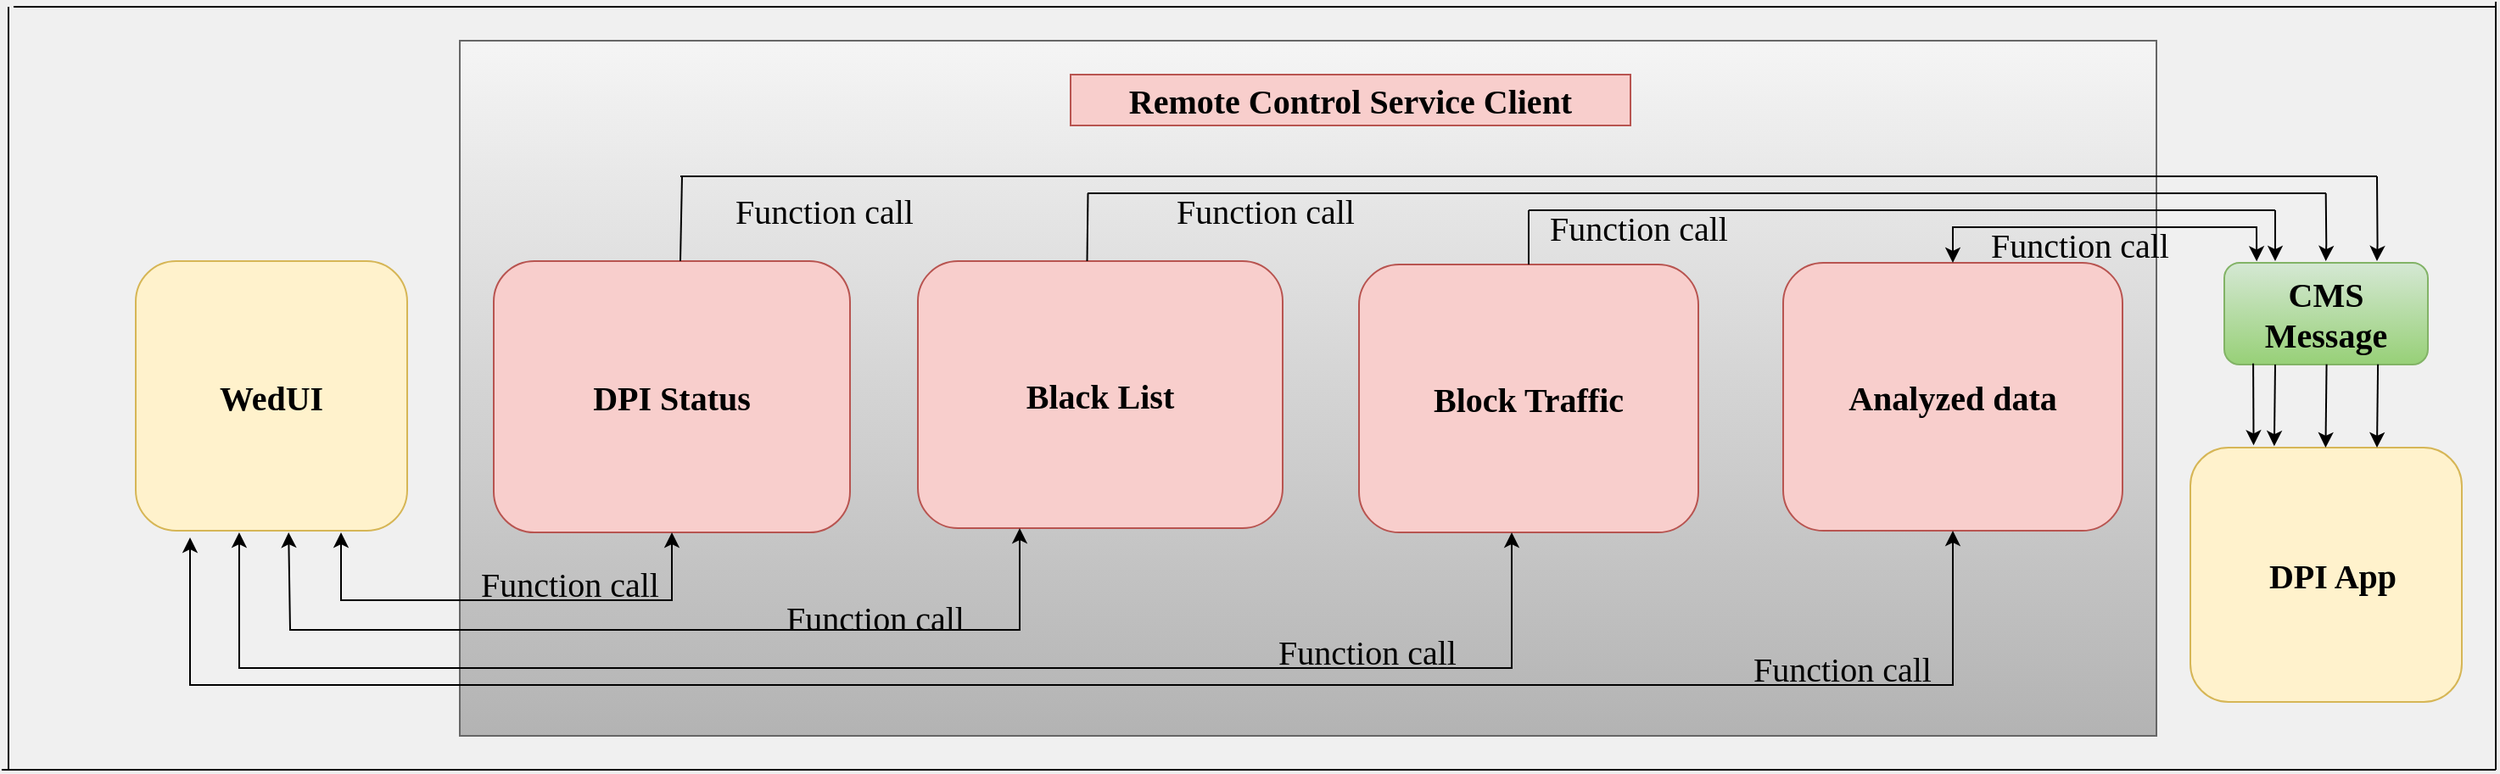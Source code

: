 <mxfile version="15.8.8" type="github">
  <diagram id="AZqq64l5wvCMfFvy8mDc" name="Page-1">
    <mxGraphModel dx="1497" dy="865" grid="0" gridSize="10" guides="1" tooltips="1" connect="1" arrows="1" fold="1" page="0" pageScale="1" pageWidth="8027" pageHeight="11069" background="#F0F0F0" math="0" shadow="0">
      <root>
        <mxCell id="0" />
        <mxCell id="1" parent="0" />
        <mxCell id="qf12VofWcmTvXpMIh8Xu-1" value="WedUI" style="rounded=1;whiteSpace=wrap;html=1;fontSize=20;fontStyle=1;fontFamily=Comic Sans MS;fillColor=#fff2cc;strokeColor=#d6b656;" parent="1" vertex="1">
          <mxGeometry x="209" y="160" width="160" height="159" as="geometry" />
        </mxCell>
        <mxCell id="qf12VofWcmTvXpMIh8Xu-3" value="" style="rounded=1;whiteSpace=wrap;html=1;fontFamily=Comic Sans MS;fontSize=20;fontStyle=1;fillColor=#fff2cc;strokeColor=#d6b656;" parent="1" vertex="1">
          <mxGeometry x="1420" y="270" width="160" height="150" as="geometry" />
        </mxCell>
        <mxCell id="qf12VofWcmTvXpMIh8Xu-39" value="" style="rounded=0;whiteSpace=wrap;html=1;fontFamily=Comic Sans MS;fontSize=20;fillColor=#f5f5f5;strokeColor=#666666;gradientColor=#b3b3b3;" parent="1" vertex="1">
          <mxGeometry x="400" y="30" width="1000" height="410" as="geometry" />
        </mxCell>
        <mxCell id="qf12VofWcmTvXpMIh8Xu-12" value="&lt;span style=&quot;font-weight: 700&quot;&gt;Remote Control Service Client&lt;/span&gt;" style="text;html=1;strokeColor=#b85450;fillColor=#f8cecc;align=center;verticalAlign=middle;whiteSpace=wrap;rounded=0;fontFamily=Comic Sans MS;fontSize=20;" parent="1" vertex="1">
          <mxGeometry x="760" y="50" width="330" height="30" as="geometry" />
        </mxCell>
        <mxCell id="qf12VofWcmTvXpMIh8Xu-13" value="DPI Status" style="rounded=1;whiteSpace=wrap;html=1;fontFamily=Comic Sans MS;fontSize=20;fontStyle=1;fillColor=#f8cecc;strokeColor=#b85450;" parent="1" vertex="1">
          <mxGeometry x="420" y="160" width="210" height="160" as="geometry" />
        </mxCell>
        <mxCell id="qf12VofWcmTvXpMIh8Xu-14" value="Black List" style="rounded=1;whiteSpace=wrap;html=1;fontFamily=Comic Sans MS;fontSize=20;fontStyle=1;fillColor=#f8cecc;strokeColor=#b85450;" parent="1" vertex="1">
          <mxGeometry x="670" y="160" width="215" height="157.5" as="geometry" />
        </mxCell>
        <mxCell id="qf12VofWcmTvXpMIh8Xu-15" value="Block Traffic" style="rounded=1;whiteSpace=wrap;html=1;fontFamily=Comic Sans MS;fontSize=20;fontStyle=1;fillColor=#f8cecc;strokeColor=#b85450;" parent="1" vertex="1">
          <mxGeometry x="930" y="162" width="200" height="158" as="geometry" />
        </mxCell>
        <mxCell id="qf12VofWcmTvXpMIh8Xu-16" value="" style="endArrow=classic;html=1;rounded=0;fontFamily=Comic Sans MS;fontSize=20;" parent="1" edge="1">
          <mxGeometry width="50" height="50" relative="1" as="geometry">
            <mxPoint x="1470" y="130" as="sourcePoint" />
            <mxPoint x="1470" y="160" as="targetPoint" />
          </mxGeometry>
        </mxCell>
        <mxCell id="qf12VofWcmTvXpMIh8Xu-17" value="" style="endArrow=classic;html=1;rounded=0;fontFamily=Comic Sans MS;fontSize=20;entryX=0.25;entryY=0;entryDx=0;entryDy=0;" parent="1" edge="1">
          <mxGeometry width="50" height="50" relative="1" as="geometry">
            <mxPoint x="1499.85" y="120" as="sourcePoint" />
            <mxPoint x="1499.85" y="160" as="targetPoint" />
            <Array as="points">
              <mxPoint x="1500.14" y="150" />
            </Array>
          </mxGeometry>
        </mxCell>
        <mxCell id="qf12VofWcmTvXpMIh8Xu-18" value="" style="endArrow=classic;html=1;rounded=0;fontFamily=Comic Sans MS;fontSize=20;entryX=0.25;entryY=0;entryDx=0;entryDy=0;" parent="1" edge="1">
          <mxGeometry width="50" height="50" relative="1" as="geometry">
            <mxPoint x="1530" y="110" as="sourcePoint" />
            <mxPoint x="1530" y="160" as="targetPoint" />
            <Array as="points">
              <mxPoint x="1530.29" y="150" />
            </Array>
          </mxGeometry>
        </mxCell>
        <mxCell id="qf12VofWcmTvXpMIh8Xu-20" value="" style="endArrow=none;html=1;rounded=0;fontFamily=Comic Sans MS;fontSize=20;exitX=0.5;exitY=0;exitDx=0;exitDy=0;" parent="1" source="qf12VofWcmTvXpMIh8Xu-15" edge="1">
          <mxGeometry width="50" height="50" relative="1" as="geometry">
            <mxPoint x="1010" y="170" as="sourcePoint" />
            <mxPoint x="1030" y="130" as="targetPoint" />
          </mxGeometry>
        </mxCell>
        <mxCell id="qf12VofWcmTvXpMIh8Xu-21" value="" style="endArrow=none;html=1;rounded=0;fontFamily=Comic Sans MS;fontSize=20;" parent="1" edge="1">
          <mxGeometry width="50" height="50" relative="1" as="geometry">
            <mxPoint x="1030" y="130" as="sourcePoint" />
            <mxPoint x="1470" y="130" as="targetPoint" />
          </mxGeometry>
        </mxCell>
        <mxCell id="qf12VofWcmTvXpMIh8Xu-22" value="" style="endArrow=none;html=1;rounded=0;fontFamily=Comic Sans MS;fontSize=20;exitX=0.5;exitY=0;exitDx=0;exitDy=0;" parent="1" edge="1">
          <mxGeometry width="50" height="50" relative="1" as="geometry">
            <mxPoint x="769.75" y="160" as="sourcePoint" />
            <mxPoint x="770.25" y="120" as="targetPoint" />
          </mxGeometry>
        </mxCell>
        <mxCell id="qf12VofWcmTvXpMIh8Xu-23" value="" style="endArrow=none;html=1;rounded=0;fontFamily=Comic Sans MS;fontSize=20;exitX=0.5;exitY=0;exitDx=0;exitDy=0;" parent="1" edge="1">
          <mxGeometry width="50" height="50" relative="1" as="geometry">
            <mxPoint x="530" y="160" as="sourcePoint" />
            <mxPoint x="531" y="110" as="targetPoint" />
          </mxGeometry>
        </mxCell>
        <mxCell id="qf12VofWcmTvXpMIh8Xu-24" value="" style="endArrow=none;html=1;rounded=0;fontFamily=Comic Sans MS;fontSize=20;" parent="1" edge="1">
          <mxGeometry width="50" height="50" relative="1" as="geometry">
            <mxPoint x="770" y="120" as="sourcePoint" />
            <mxPoint x="1500" y="120" as="targetPoint" />
          </mxGeometry>
        </mxCell>
        <mxCell id="qf12VofWcmTvXpMIh8Xu-25" value="" style="endArrow=none;html=1;rounded=0;fontFamily=Comic Sans MS;fontSize=20;" parent="1" edge="1">
          <mxGeometry width="50" height="50" relative="1" as="geometry">
            <mxPoint x="530" y="110" as="sourcePoint" />
            <mxPoint x="1530" y="110" as="targetPoint" />
          </mxGeometry>
        </mxCell>
        <mxCell id="qf12VofWcmTvXpMIh8Xu-26" value="&lt;span style=&quot;font-weight: 700&quot;&gt;DPI App&lt;/span&gt;" style="text;html=1;strokeColor=none;fillColor=none;align=center;verticalAlign=middle;whiteSpace=wrap;rounded=0;fontFamily=Comic Sans MS;fontSize=20;fontColor=none;" parent="1" vertex="1">
          <mxGeometry x="1444" y="330" width="120" height="30" as="geometry" />
        </mxCell>
        <mxCell id="qf12VofWcmTvXpMIh8Xu-31" value="Function call" style="text;html=1;strokeColor=none;fillColor=none;align=center;verticalAlign=middle;whiteSpace=wrap;rounded=0;fontFamily=Comic Sans MS;fontSize=20;fontColor=none;" parent="1" vertex="1">
          <mxGeometry x="530" y="120" width="170" height="20" as="geometry" />
        </mxCell>
        <mxCell id="qf12VofWcmTvXpMIh8Xu-33" value="Function call" style="text;html=1;strokeColor=none;fillColor=none;align=center;verticalAlign=middle;whiteSpace=wrap;rounded=0;fontFamily=Comic Sans MS;fontSize=20;fontColor=none;" parent="1" vertex="1">
          <mxGeometry x="790" y="120" width="170" height="20" as="geometry" />
        </mxCell>
        <mxCell id="qf12VofWcmTvXpMIh8Xu-34" value="Function call" style="text;html=1;strokeColor=none;fillColor=none;align=center;verticalAlign=middle;whiteSpace=wrap;rounded=0;fontFamily=Comic Sans MS;fontSize=20;fontColor=none;" parent="1" vertex="1">
          <mxGeometry x="1010" y="130" width="170" height="20" as="geometry" />
        </mxCell>
        <mxCell id="qf12VofWcmTvXpMIh8Xu-35" value="" style="endArrow=classic;startArrow=classic;html=1;rounded=0;fontFamily=Comic Sans MS;fontSize=20;fontColor=none;exitX=0.565;exitY=1.042;exitDx=0;exitDy=0;exitPerimeter=0;" parent="1" edge="1">
          <mxGeometry width="50" height="50" relative="1" as="geometry">
            <mxPoint x="299.1" y="320.02" as="sourcePoint" />
            <mxPoint x="730" y="317.5" as="targetPoint" />
            <Array as="points">
              <mxPoint x="300" y="377.5" />
              <mxPoint x="730" y="377.5" />
            </Array>
          </mxGeometry>
        </mxCell>
        <mxCell id="qf12VofWcmTvXpMIh8Xu-36" value="" style="endArrow=classic;startArrow=classic;html=1;rounded=0;fontFamily=Comic Sans MS;fontSize=20;fontColor=none;entryX=0.5;entryY=1;entryDx=0;entryDy=0;" parent="1" target="qf12VofWcmTvXpMIh8Xu-13" edge="1">
          <mxGeometry width="50" height="50" relative="1" as="geometry">
            <mxPoint x="330" y="320" as="sourcePoint" />
            <mxPoint x="680" y="320" as="targetPoint" />
            <Array as="points">
              <mxPoint x="330" y="360" />
              <mxPoint x="390" y="360" />
              <mxPoint x="525" y="360" />
            </Array>
          </mxGeometry>
        </mxCell>
        <mxCell id="qf12VofWcmTvXpMIh8Xu-37" value="" style="endArrow=classic;startArrow=classic;html=1;rounded=0;fontFamily=Comic Sans MS;fontSize=20;fontColor=none;entryX=0.357;entryY=1;entryDx=0;entryDy=0;entryPerimeter=0;" parent="1" edge="1">
          <mxGeometry width="50" height="50" relative="1" as="geometry">
            <mxPoint x="1020" y="320" as="sourcePoint" />
            <mxPoint x="269.98" y="320" as="targetPoint" />
            <Array as="points">
              <mxPoint x="1020" y="400" />
              <mxPoint x="270" y="400" />
            </Array>
          </mxGeometry>
        </mxCell>
        <mxCell id="qf12VofWcmTvXpMIh8Xu-42" value="Function call" style="text;html=1;strokeColor=none;fillColor=none;align=center;verticalAlign=middle;whiteSpace=wrap;rounded=0;fontFamily=Comic Sans MS;fontSize=20;fontColor=none;" parent="1" vertex="1">
          <mxGeometry x="400" y="340" width="130" height="20" as="geometry" />
        </mxCell>
        <mxCell id="qf12VofWcmTvXpMIh8Xu-43" value="Function call" style="text;html=1;strokeColor=none;fillColor=none;align=center;verticalAlign=middle;whiteSpace=wrap;rounded=0;fontFamily=Comic Sans MS;fontSize=20;fontColor=none;" parent="1" vertex="1">
          <mxGeometry x="560" y="360" width="170" height="20" as="geometry" />
        </mxCell>
        <mxCell id="qf12VofWcmTvXpMIh8Xu-45" value="Function call" style="text;html=1;strokeColor=none;fillColor=none;align=center;verticalAlign=middle;whiteSpace=wrap;rounded=0;fontFamily=Comic Sans MS;fontSize=20;fontColor=none;" parent="1" vertex="1">
          <mxGeometry x="850" y="380" width="170" height="20" as="geometry" />
        </mxCell>
        <mxCell id="qf12VofWcmTvXpMIh8Xu-47" value="CMS Message" style="rounded=1;whiteSpace=wrap;html=1;fontFamily=Comic Sans MS;fontSize=20;fillColor=#d5e8d4;gradientColor=#97d077;strokeColor=#82b366;fontStyle=1" parent="1" vertex="1">
          <mxGeometry x="1440" y="161" width="120" height="60" as="geometry" />
        </mxCell>
        <mxCell id="qf12VofWcmTvXpMIh8Xu-48" value="" style="endArrow=classic;html=1;rounded=0;fontFamily=Comic Sans MS;fontSize=20;fontColor=none;entryX=0.309;entryY=-0.006;entryDx=0;entryDy=0;entryPerimeter=0;exitX=0.25;exitY=1;exitDx=0;exitDy=0;" parent="1" source="qf12VofWcmTvXpMIh8Xu-47" target="qf12VofWcmTvXpMIh8Xu-3" edge="1">
          <mxGeometry width="50" height="50" relative="1" as="geometry">
            <mxPoint x="1260" y="280" as="sourcePoint" />
            <mxPoint x="1310" y="230" as="targetPoint" />
          </mxGeometry>
        </mxCell>
        <mxCell id="qf12VofWcmTvXpMIh8Xu-49" value="" style="endArrow=classic;html=1;rounded=0;fontFamily=Comic Sans MS;fontSize=20;fontColor=none;entryX=0.309;entryY=-0.006;entryDx=0;entryDy=0;entryPerimeter=0;exitX=0.25;exitY=1;exitDx=0;exitDy=0;" parent="1" edge="1">
          <mxGeometry width="50" height="50" relative="1" as="geometry">
            <mxPoint x="1500.28" y="220.9" as="sourcePoint" />
            <mxPoint x="1499.72" y="270" as="targetPoint" />
          </mxGeometry>
        </mxCell>
        <mxCell id="qf12VofWcmTvXpMIh8Xu-50" value="" style="endArrow=classic;html=1;rounded=0;fontFamily=Comic Sans MS;fontSize=20;fontColor=none;entryX=0.309;entryY=-0.006;entryDx=0;entryDy=0;entryPerimeter=0;exitX=0.25;exitY=1;exitDx=0;exitDy=0;" parent="1" edge="1">
          <mxGeometry width="50" height="50" relative="1" as="geometry">
            <mxPoint x="1530.56" y="220.9" as="sourcePoint" />
            <mxPoint x="1530" y="270" as="targetPoint" />
          </mxGeometry>
        </mxCell>
        <mxCell id="qf12VofWcmTvXpMIh8Xu-55" value="" style="endArrow=none;html=1;rounded=0;fontFamily=Comic Sans MS;fontSize=20;fontColor=none;" parent="1" edge="1">
          <mxGeometry width="50" height="50" relative="1" as="geometry">
            <mxPoint x="134" y="460" as="sourcePoint" />
            <mxPoint x="134" y="10" as="targetPoint" />
          </mxGeometry>
        </mxCell>
        <mxCell id="qf12VofWcmTvXpMIh8Xu-56" value="" style="endArrow=none;html=1;rounded=0;fontFamily=Comic Sans MS;fontSize=20;fontColor=none;" parent="1" edge="1">
          <mxGeometry width="50" height="50" relative="1" as="geometry">
            <mxPoint x="130" y="460" as="sourcePoint" />
            <mxPoint x="1600" y="460" as="targetPoint" />
          </mxGeometry>
        </mxCell>
        <mxCell id="qf12VofWcmTvXpMIh8Xu-57" value="" style="endArrow=none;html=1;rounded=0;fontFamily=Comic Sans MS;fontSize=20;fontColor=none;" parent="1" edge="1">
          <mxGeometry width="50" height="50" relative="1" as="geometry">
            <mxPoint x="1600" y="460" as="sourcePoint" />
            <mxPoint x="1600" y="7" as="targetPoint" />
          </mxGeometry>
        </mxCell>
        <mxCell id="qf12VofWcmTvXpMIh8Xu-58" value="" style="endArrow=none;html=1;rounded=0;fontFamily=Comic Sans MS;fontSize=20;fontColor=none;" parent="1" edge="1">
          <mxGeometry width="50" height="50" relative="1" as="geometry">
            <mxPoint x="137" y="10" as="sourcePoint" />
            <mxPoint x="1600" y="10" as="targetPoint" />
          </mxGeometry>
        </mxCell>
        <mxCell id="qf12VofWcmTvXpMIh8Xu-60" value="Analyzed data" style="rounded=1;whiteSpace=wrap;html=1;fontFamily=Comic Sans MS;fontSize=20;fontStyle=1;fillColor=#f8cecc;strokeColor=#b85450;" parent="1" vertex="1">
          <mxGeometry x="1180" y="161" width="200" height="158" as="geometry" />
        </mxCell>
        <mxCell id="qf12VofWcmTvXpMIh8Xu-61" value="" style="endArrow=classic;startArrow=classic;html=1;rounded=0;fontFamily=Comic Sans MS;fontSize=20;fontColor=none;exitX=0.5;exitY=0;exitDx=0;exitDy=0;entryX=0.159;entryY=-0.014;entryDx=0;entryDy=0;entryPerimeter=0;" parent="1" source="qf12VofWcmTvXpMIh8Xu-60" target="qf12VofWcmTvXpMIh8Xu-47" edge="1">
          <mxGeometry width="50" height="50" relative="1" as="geometry">
            <mxPoint x="1330" y="190" as="sourcePoint" />
            <mxPoint x="1420" y="170" as="targetPoint" />
            <Array as="points">
              <mxPoint x="1280" y="140" />
              <mxPoint x="1459" y="140" />
            </Array>
          </mxGeometry>
        </mxCell>
        <mxCell id="qf12VofWcmTvXpMIh8Xu-63" value="" style="endArrow=classic;html=1;rounded=0;fontFamily=Comic Sans MS;fontSize=20;fontColor=none;entryX=0.233;entryY=-0.009;entryDx=0;entryDy=0;entryPerimeter=0;exitX=0.142;exitY=0.99;exitDx=0;exitDy=0;exitPerimeter=0;" parent="1" source="qf12VofWcmTvXpMIh8Xu-47" target="qf12VofWcmTvXpMIh8Xu-3" edge="1">
          <mxGeometry width="50" height="50" relative="1" as="geometry">
            <mxPoint x="1440" y="280" as="sourcePoint" />
            <mxPoint x="1490" y="230" as="targetPoint" />
          </mxGeometry>
        </mxCell>
        <mxCell id="qf12VofWcmTvXpMIh8Xu-64" value="Function call" style="text;html=1;strokeColor=none;fillColor=none;align=center;verticalAlign=middle;whiteSpace=wrap;rounded=0;fontFamily=Comic Sans MS;fontSize=20;fontColor=none;" parent="1" vertex="1">
          <mxGeometry x="1270" y="140" width="170" height="20" as="geometry" />
        </mxCell>
        <mxCell id="qf12VofWcmTvXpMIh8Xu-65" value="" style="endArrow=classic;startArrow=classic;html=1;rounded=0;fontFamily=Comic Sans MS;fontSize=20;fontColor=none;exitX=0.5;exitY=1;exitDx=0;exitDy=0;" parent="1" source="qf12VofWcmTvXpMIh8Xu-60" edge="1">
          <mxGeometry width="50" height="50" relative="1" as="geometry">
            <mxPoint x="1000" y="320" as="sourcePoint" />
            <mxPoint x="241" y="323" as="targetPoint" />
            <Array as="points">
              <mxPoint x="1280" y="410" />
              <mxPoint x="241" y="410" />
            </Array>
          </mxGeometry>
        </mxCell>
        <mxCell id="qf12VofWcmTvXpMIh8Xu-66" value="Function call" style="text;html=1;strokeColor=none;fillColor=none;align=center;verticalAlign=middle;whiteSpace=wrap;rounded=0;fontFamily=Comic Sans MS;fontSize=20;fontColor=none;" parent="1" vertex="1">
          <mxGeometry x="1130" y="390" width="170" height="20" as="geometry" />
        </mxCell>
      </root>
    </mxGraphModel>
  </diagram>
</mxfile>
